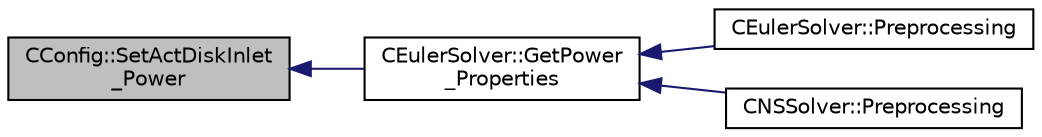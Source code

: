 digraph "CConfig::SetActDiskInlet_Power"
{
  edge [fontname="Helvetica",fontsize="10",labelfontname="Helvetica",labelfontsize="10"];
  node [fontname="Helvetica",fontsize="10",shape=record];
  rankdir="LR";
  Node14074 [label="CConfig::SetActDiskInlet\l_Power",height=0.2,width=0.4,color="black", fillcolor="grey75", style="filled", fontcolor="black"];
  Node14074 -> Node14075 [dir="back",color="midnightblue",fontsize="10",style="solid",fontname="Helvetica"];
  Node14075 [label="CEulerSolver::GetPower\l_Properties",height=0.2,width=0.4,color="black", fillcolor="white", style="filled",URL="$class_c_euler_solver.html#ad8b538a82e5a7a7e3903ec29954b1d07",tooltip="Compute the Fan face Mach number. "];
  Node14075 -> Node14076 [dir="back",color="midnightblue",fontsize="10",style="solid",fontname="Helvetica"];
  Node14076 [label="CEulerSolver::Preprocessing",height=0.2,width=0.4,color="black", fillcolor="white", style="filled",URL="$class_c_euler_solver.html#a8b89e1bfce33284c2d8f5f00f82f3f3f",tooltip="Compute primitive variables and their gradients. "];
  Node14075 -> Node14077 [dir="back",color="midnightblue",fontsize="10",style="solid",fontname="Helvetica"];
  Node14077 [label="CNSSolver::Preprocessing",height=0.2,width=0.4,color="black", fillcolor="white", style="filled",URL="$class_c_n_s_solver.html#a028c83d18cf8520dff2f9628d8a04e4b",tooltip="Restart residual and compute gradients. "];
}
